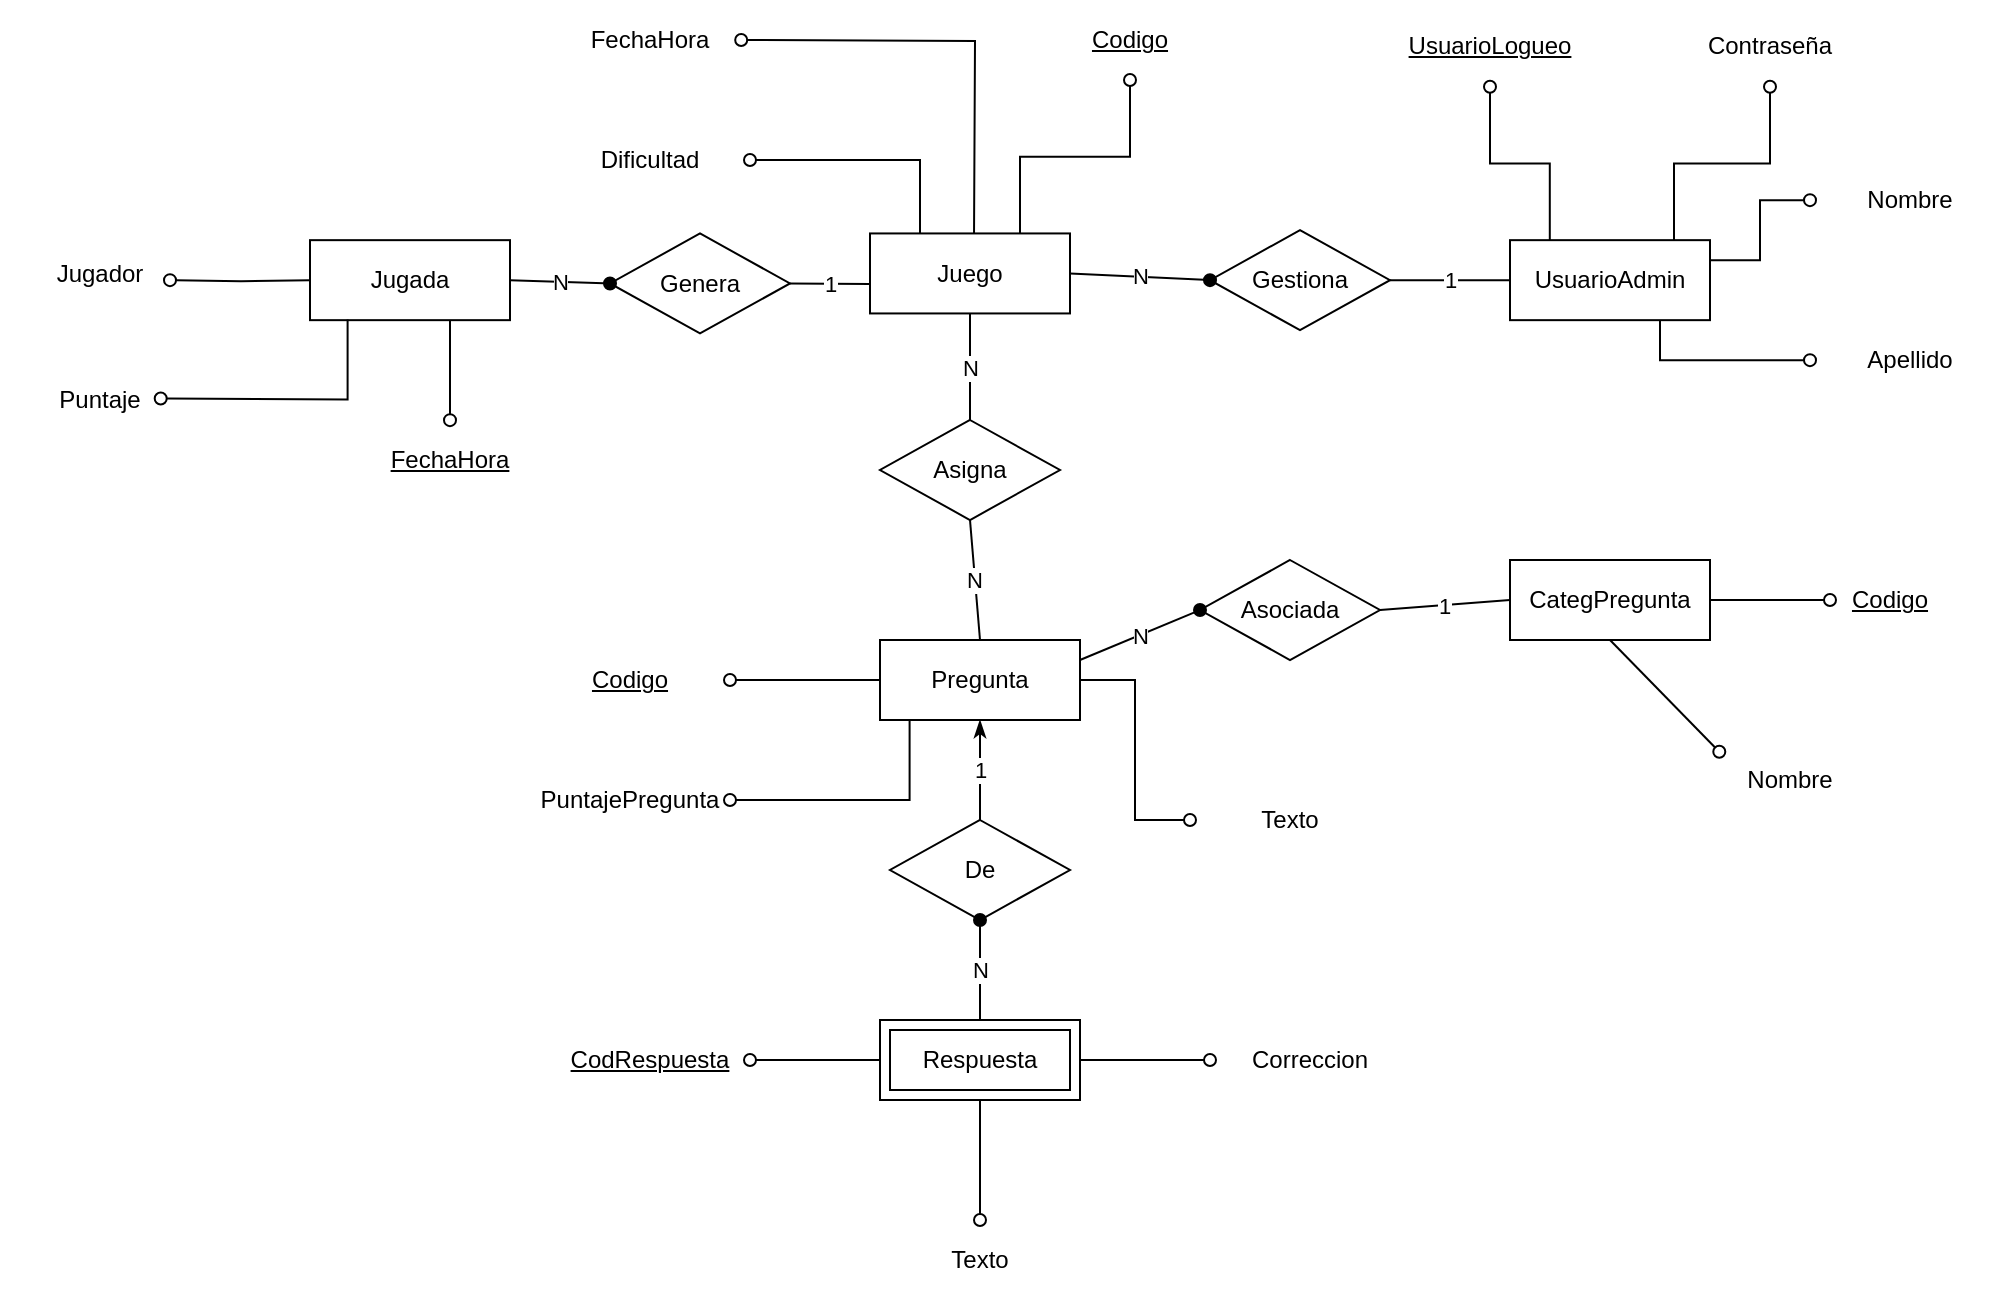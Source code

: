 <mxfile version="14.6.13" type="device" pages="3"><diagram id="tE2kRYCAbbL5_5BwZAU2" name="Página-1"><mxGraphModel dx="1865" dy="607" grid="1" gridSize="10" guides="1" tooltips="1" connect="1" arrows="1" fold="1" page="1" pageScale="1" pageWidth="827" pageHeight="1169" math="0" shadow="0"><root><mxCell id="0"/><mxCell id="1" parent="0"/><mxCell id="6DIUuu33X4s3l57rZ3xM-3" value="Jugada" style="whiteSpace=wrap;html=1;align=center;spacingLeft=0;" parent="1" vertex="1"><mxGeometry x="140" y="160.08" width="100" height="40" as="geometry"/></mxCell><mxCell id="6DIUuu33X4s3l57rZ3xM-4" value="CategPregunta" style="whiteSpace=wrap;html=1;align=center;spacingLeft=0;" parent="1" vertex="1"><mxGeometry x="740" y="320" width="100" height="40" as="geometry"/></mxCell><mxCell id="6DIUuu33X4s3l57rZ3xM-7" value="&lt;u&gt;Codigo&lt;/u&gt;" style="ellipse;whiteSpace=wrap;html=1;align=center;strokeColor=none;spacingLeft=0;" parent="1" vertex="1"><mxGeometry x="500" y="40" width="100" height="40" as="geometry"/></mxCell><mxCell id="6DIUuu33X4s3l57rZ3xM-8" value="FechaHora" style="ellipse;whiteSpace=wrap;html=1;align=center;strokeColor=none;spacingLeft=0;" parent="1" vertex="1"><mxGeometry x="260" y="40" width="100" height="40" as="geometry"/></mxCell><mxCell id="6DIUuu33X4s3l57rZ3xM-9" value="Dificultad" style="ellipse;whiteSpace=wrap;html=1;align=center;strokeColor=none;spacingLeft=0;" parent="1" vertex="1"><mxGeometry x="260" y="100" width="100" height="40" as="geometry"/></mxCell><mxCell id="6DIUuu33X4s3l57rZ3xM-10" style="edgeStyle=orthogonalEdgeStyle;rounded=0;orthogonalLoop=1;jettySize=auto;html=1;exitX=1.056;exitY=0.582;exitDx=0;exitDy=0;startArrow=oval;startFill=0;endArrow=none;endFill=0;spacingLeft=0;exitPerimeter=0;" parent="1" edge="1"><mxGeometry relative="1" as="geometry"><mxPoint x="355.6" y="60.0" as="sourcePoint"/><mxPoint x="472" y="160" as="targetPoint"/></mxGeometry></mxCell><mxCell id="6DIUuu33X4s3l57rZ3xM-11" style="edgeStyle=orthogonalEdgeStyle;rounded=0;orthogonalLoop=1;jettySize=auto;html=1;exitX=1;exitY=0.5;exitDx=0;exitDy=0;startArrow=oval;startFill=0;endArrow=none;endFill=0;spacingLeft=0;entryX=0.25;entryY=0;entryDx=0;entryDy=0;" parent="1" source="6DIUuu33X4s3l57rZ3xM-9" target="6DIUuu33X4s3l57rZ3xM-1" edge="1"><mxGeometry relative="1" as="geometry"><mxPoint x="350" y="96.72" as="sourcePoint"/><mxPoint x="433.4" y="189.44" as="targetPoint"/></mxGeometry></mxCell><mxCell id="6DIUuu33X4s3l57rZ3xM-12" style="edgeStyle=orthogonalEdgeStyle;rounded=0;orthogonalLoop=1;jettySize=auto;html=1;exitX=0.5;exitY=1;exitDx=0;exitDy=0;startArrow=oval;startFill=0;endArrow=none;endFill=0;spacingLeft=0;entryX=0.75;entryY=0;entryDx=0;entryDy=0;" parent="1" source="6DIUuu33X4s3l57rZ3xM-7" target="6DIUuu33X4s3l57rZ3xM-1" edge="1"><mxGeometry relative="1" as="geometry"><mxPoint x="510" y="76.72" as="sourcePoint"/><mxPoint x="643.4" y="199.44" as="targetPoint"/></mxGeometry></mxCell><mxCell id="6DIUuu33X4s3l57rZ3xM-13" value="&lt;u&gt;FechaHora&lt;/u&gt;" style="ellipse;whiteSpace=wrap;html=1;align=center;strokeColor=none;spacingLeft=0;" parent="1" vertex="1"><mxGeometry x="160" y="250.08" width="100" height="40" as="geometry"/></mxCell><mxCell id="6DIUuu33X4s3l57rZ3xM-14" value="Jugador" style="ellipse;whiteSpace=wrap;html=1;align=center;strokeColor=none;spacingLeft=0;" parent="1" vertex="1"><mxGeometry x="-14.64" y="156.72" width="100" height="40" as="geometry"/></mxCell><mxCell id="6DIUuu33X4s3l57rZ3xM-15" style="edgeStyle=orthogonalEdgeStyle;rounded=0;orthogonalLoop=1;jettySize=auto;html=1;exitX=1;exitY=0.5;exitDx=0;exitDy=0;startArrow=oval;startFill=0;endArrow=none;endFill=0;spacingLeft=0;entryX=0;entryY=0.5;entryDx=0;entryDy=0;" parent="1" target="6DIUuu33X4s3l57rZ3xM-3" edge="1"><mxGeometry relative="1" as="geometry"><mxPoint x="70.0" y="180.08" as="sourcePoint"/><mxPoint x="160" y="123.36" as="targetPoint"/></mxGeometry></mxCell><mxCell id="6DIUuu33X4s3l57rZ3xM-16" style="rounded=0;orthogonalLoop=1;jettySize=auto;html=1;exitX=0.5;exitY=0;exitDx=0;exitDy=0;startArrow=oval;startFill=0;endArrow=none;endFill=0;spacingLeft=0;" parent="1" source="6DIUuu33X4s3l57rZ3xM-13" edge="1"><mxGeometry relative="1" as="geometry"><mxPoint x="80.0" y="233.36" as="sourcePoint"/><mxPoint x="210" y="200" as="targetPoint"/></mxGeometry></mxCell><mxCell id="6DIUuu33X4s3l57rZ3xM-17" value="&lt;u&gt;UsuarioLogueo&lt;/u&gt;" style="ellipse;whiteSpace=wrap;html=1;align=center;strokeColor=none;spacingLeft=0;" parent="1" vertex="1"><mxGeometry x="680" y="43.36" width="100" height="40" as="geometry"/></mxCell><mxCell id="6DIUuu33X4s3l57rZ3xM-18" value="Contraseña" style="ellipse;whiteSpace=wrap;html=1;align=center;strokeColor=none;spacingLeft=0;" parent="1" vertex="1"><mxGeometry x="820" y="43.36" width="100" height="40" as="geometry"/></mxCell><mxCell id="6DIUuu33X4s3l57rZ3xM-19" value="Apellido" style="ellipse;whiteSpace=wrap;html=1;align=center;strokeColor=none;spacingLeft=0;" parent="1" vertex="1"><mxGeometry x="890" y="200.08" width="100" height="40" as="geometry"/></mxCell><mxCell id="6DIUuu33X4s3l57rZ3xM-20" value="Nombre" style="ellipse;whiteSpace=wrap;html=1;align=center;strokeColor=none;spacingLeft=0;" parent="1" vertex="1"><mxGeometry x="890" y="120.08" width="100" height="40" as="geometry"/></mxCell><mxCell id="6DIUuu33X4s3l57rZ3xM-21" style="edgeStyle=orthogonalEdgeStyle;rounded=0;orthogonalLoop=1;jettySize=auto;html=1;exitX=0.5;exitY=1;exitDx=0;exitDy=0;entryX=0.199;entryY=0.064;entryDx=0;entryDy=0;startArrow=oval;startFill=0;endArrow=none;endFill=0;spacingLeft=0;entryPerimeter=0;" parent="1" source="6DIUuu33X4s3l57rZ3xM-17" target="6DIUuu33X4s3l57rZ3xM-2" edge="1"><mxGeometry relative="1" as="geometry"><mxPoint x="810" y="113.36" as="sourcePoint"/><mxPoint x="720" y="113.36" as="targetPoint"/></mxGeometry></mxCell><mxCell id="6DIUuu33X4s3l57rZ3xM-22" style="edgeStyle=orthogonalEdgeStyle;rounded=0;orthogonalLoop=1;jettySize=auto;html=1;exitX=0.5;exitY=1;exitDx=0;exitDy=0;entryX=0.82;entryY=0;entryDx=0;entryDy=0;startArrow=oval;startFill=0;endArrow=none;endFill=0;spacingLeft=0;entryPerimeter=0;" parent="1" source="6DIUuu33X4s3l57rZ3xM-18" target="6DIUuu33X4s3l57rZ3xM-2" edge="1"><mxGeometry relative="1" as="geometry"><mxPoint x="820" y="93.36" as="sourcePoint"/><mxPoint x="849.9" y="172.64" as="targetPoint"/></mxGeometry></mxCell><mxCell id="6DIUuu33X4s3l57rZ3xM-23" style="edgeStyle=orthogonalEdgeStyle;rounded=0;orthogonalLoop=1;jettySize=auto;html=1;exitX=0;exitY=0.5;exitDx=0;exitDy=0;entryX=1;entryY=0.25;entryDx=0;entryDy=0;startArrow=oval;startFill=0;endArrow=none;endFill=0;spacingLeft=0;" parent="1" source="6DIUuu33X4s3l57rZ3xM-20" target="6DIUuu33X4s3l57rZ3xM-2" edge="1"><mxGeometry relative="1" as="geometry"><mxPoint x="840" y="223.36" as="sourcePoint"/><mxPoint x="869.9" y="302.64" as="targetPoint"/></mxGeometry></mxCell><mxCell id="6DIUuu33X4s3l57rZ3xM-24" style="edgeStyle=orthogonalEdgeStyle;rounded=0;orthogonalLoop=1;jettySize=auto;html=1;exitX=0;exitY=0.5;exitDx=0;exitDy=0;startArrow=oval;startFill=0;endArrow=none;endFill=0;spacingLeft=0;entryX=0.75;entryY=1;entryDx=0;entryDy=0;" parent="1" source="6DIUuu33X4s3l57rZ3xM-19" target="6DIUuu33X4s3l57rZ3xM-2" edge="1"><mxGeometry relative="1" as="geometry"><mxPoint x="860" y="233.36" as="sourcePoint"/><mxPoint x="840" y="187.36" as="targetPoint"/></mxGeometry></mxCell><mxCell id="6DIUuu33X4s3l57rZ3xM-25" value="Gestiona" style="shape=rhombus;perimeter=rhombusPerimeter;whiteSpace=wrap;html=1;align=center;spacingLeft=0;" parent="1" vertex="1"><mxGeometry x="590" y="155.08" width="90" height="50" as="geometry"/></mxCell><mxCell id="6DIUuu33X4s3l57rZ3xM-26" value="1" style="rounded=0;orthogonalLoop=1;jettySize=auto;html=1;exitX=1;exitY=0.5;exitDx=0;exitDy=0;entryX=0;entryY=0.5;entryDx=0;entryDy=0;startArrow=none;startFill=0;endArrow=none;endFill=0;spacingLeft=0;" parent="1" source="6DIUuu33X4s3l57rZ3xM-25" target="6DIUuu33X4s3l57rZ3xM-2" edge="1"><mxGeometry relative="1" as="geometry"><mxPoint x="690" y="130" as="sourcePoint"/><mxPoint x="790" y="135" as="targetPoint"/></mxGeometry></mxCell><mxCell id="6DIUuu33X4s3l57rZ3xM-27" value="N" style="rounded=0;orthogonalLoop=1;jettySize=auto;html=1;exitX=0;exitY=0.5;exitDx=0;exitDy=0;entryX=1;entryY=0.5;entryDx=0;entryDy=0;startArrow=oval;startFill=1;endArrow=none;endFill=0;spacingLeft=0;" parent="1" source="6DIUuu33X4s3l57rZ3xM-25" target="6DIUuu33X4s3l57rZ3xM-1" edge="1"><mxGeometry relative="1" as="geometry"><mxPoint x="550" y="140" as="sourcePoint"/><mxPoint x="470" y="145" as="targetPoint"/></mxGeometry></mxCell><mxCell id="6DIUuu33X4s3l57rZ3xM-28" value="Respuesta" style="shape=ext;margin=3;double=1;whiteSpace=wrap;html=1;align=center;" parent="1" vertex="1"><mxGeometry x="425" y="550" width="100" height="40" as="geometry"/></mxCell><mxCell id="6DIUuu33X4s3l57rZ3xM-29" value="Puntaje" style="ellipse;whiteSpace=wrap;html=1;align=center;strokeColor=none;spacingLeft=0;" parent="1" vertex="1"><mxGeometry x="-14.64" y="220" width="100" height="40" as="geometry"/></mxCell><mxCell id="6DIUuu33X4s3l57rZ3xM-30" style="edgeStyle=orthogonalEdgeStyle;rounded=0;orthogonalLoop=1;jettySize=auto;html=1;exitX=1;exitY=0;exitDx=0;exitDy=0;startArrow=oval;startFill=0;endArrow=none;endFill=0;spacingLeft=0;entryX=0.188;entryY=0.992;entryDx=0;entryDy=0;entryPerimeter=0;" parent="1" target="6DIUuu33X4s3l57rZ3xM-3" edge="1"><mxGeometry relative="1" as="geometry"><mxPoint x="65.355" y="239.218" as="sourcePoint"/><mxPoint x="170" y="223.36" as="targetPoint"/></mxGeometry></mxCell><mxCell id="6DIUuu33X4s3l57rZ3xM-31" value="De" style="shape=rhombus;perimeter=rhombusPerimeter;whiteSpace=wrap;html=1;align=center;" parent="1" vertex="1"><mxGeometry x="430" y="450" width="90" height="50" as="geometry"/></mxCell><mxCell id="6DIUuu33X4s3l57rZ3xM-32" value="N" style="rounded=0;orthogonalLoop=1;jettySize=auto;html=1;exitX=0.5;exitY=0;exitDx=0;exitDy=0;entryX=0.5;entryY=1;entryDx=0;entryDy=0;startArrow=none;startFill=0;endArrow=oval;endFill=1;" parent="1" source="6DIUuu33X4s3l57rZ3xM-28" target="6DIUuu33X4s3l57rZ3xM-31" edge="1"><mxGeometry relative="1" as="geometry"><mxPoint x="425" y="550" as="sourcePoint"/><mxPoint x="425" y="515" as="targetPoint"/></mxGeometry></mxCell><mxCell id="6DIUuu33X4s3l57rZ3xM-33" value="1" style="rounded=0;orthogonalLoop=1;jettySize=auto;html=1;entryX=0.5;entryY=1;entryDx=0;entryDy=0;startArrow=none;startFill=0;endArrow=classicThin;endFill=1;exitX=0.5;exitY=0;exitDx=0;exitDy=0;" parent="1" source="6DIUuu33X4s3l57rZ3xM-31" target="6DIUuu33X4s3l57rZ3xM-6" edge="1"><mxGeometry relative="1" as="geometry"><mxPoint x="395" y="426.72" as="sourcePoint"/><mxPoint x="395" y="466.72" as="targetPoint"/></mxGeometry></mxCell><mxCell id="6DIUuu33X4s3l57rZ3xM-34" value="Asigna" style="shape=rhombus;perimeter=rhombusPerimeter;whiteSpace=wrap;html=1;align=center;" parent="1" vertex="1"><mxGeometry x="425" y="250" width="90" height="50" as="geometry"/></mxCell><mxCell id="6DIUuu33X4s3l57rZ3xM-35" value="N" style="rounded=0;orthogonalLoop=1;jettySize=auto;html=1;exitX=0.5;exitY=0;exitDx=0;exitDy=0;entryX=0.5;entryY=1;entryDx=0;entryDy=0;startArrow=none;startFill=0;endArrow=none;endFill=0;spacingLeft=0;" parent="1" source="6DIUuu33X4s3l57rZ3xM-34" target="6DIUuu33X4s3l57rZ3xM-1" edge="1"><mxGeometry relative="1" as="geometry"><mxPoint x="560" y="250" as="sourcePoint"/><mxPoint x="620" y="250" as="targetPoint"/></mxGeometry></mxCell><mxCell id="6DIUuu33X4s3l57rZ3xM-36" value="N" style="rounded=0;orthogonalLoop=1;jettySize=auto;html=1;exitX=0.5;exitY=1;exitDx=0;exitDy=0;entryX=0.5;entryY=0;entryDx=0;entryDy=0;startArrow=none;startFill=0;endArrow=none;endFill=0;spacingLeft=0;" parent="1" source="6DIUuu33X4s3l57rZ3xM-34" target="6DIUuu33X4s3l57rZ3xM-6" edge="1"><mxGeometry relative="1" as="geometry"><mxPoint x="570" y="290" as="sourcePoint"/><mxPoint x="500" y="286.64" as="targetPoint"/></mxGeometry></mxCell><mxCell id="6DIUuu33X4s3l57rZ3xM-37" value="&lt;u&gt;Codigo&lt;/u&gt;" style="ellipse;whiteSpace=wrap;html=1;align=center;strokeColor=none;spacingLeft=0;" parent="1" vertex="1"><mxGeometry x="250" y="360" width="100" height="40" as="geometry"/></mxCell><mxCell id="6DIUuu33X4s3l57rZ3xM-38" value="PuntajePregunta" style="ellipse;whiteSpace=wrap;html=1;align=center;strokeColor=none;spacingLeft=0;" parent="1" vertex="1"><mxGeometry x="250" y="420" width="100" height="40" as="geometry"/></mxCell><mxCell id="6DIUuu33X4s3l57rZ3xM-39" value="Texto" style="ellipse;whiteSpace=wrap;html=1;align=center;strokeColor=none;spacingLeft=0;" parent="1" vertex="1"><mxGeometry x="580" y="430" width="100" height="40" as="geometry"/></mxCell><mxCell id="6DIUuu33X4s3l57rZ3xM-40" style="edgeStyle=orthogonalEdgeStyle;rounded=0;orthogonalLoop=1;jettySize=auto;html=1;exitX=1;exitY=0.5;exitDx=0;exitDy=0;startArrow=oval;startFill=0;endArrow=none;endFill=0;spacingLeft=0;entryX=0;entryY=0.5;entryDx=0;entryDy=0;" parent="1" source="6DIUuu33X4s3l57rZ3xM-37" target="6DIUuu33X4s3l57rZ3xM-6" edge="1"><mxGeometry relative="1" as="geometry"><mxPoint x="370" y="410" as="sourcePoint"/><mxPoint x="440" y="410" as="targetPoint"/></mxGeometry></mxCell><mxCell id="6DIUuu33X4s3l57rZ3xM-41" style="edgeStyle=orthogonalEdgeStyle;rounded=0;orthogonalLoop=1;jettySize=auto;html=1;exitX=1;exitY=0.5;exitDx=0;exitDy=0;startArrow=oval;startFill=0;endArrow=none;endFill=0;spacingLeft=0;entryX=0.148;entryY=0.95;entryDx=0;entryDy=0;entryPerimeter=0;" parent="1" source="6DIUuu33X4s3l57rZ3xM-38" target="6DIUuu33X4s3l57rZ3xM-6" edge="1"><mxGeometry relative="1" as="geometry"><mxPoint x="370" y="440" as="sourcePoint"/><mxPoint x="441" y="403" as="targetPoint"/></mxGeometry></mxCell><mxCell id="6DIUuu33X4s3l57rZ3xM-6" value="Pregunta" style="whiteSpace=wrap;html=1;align=center;spacingLeft=0;" parent="1" vertex="1"><mxGeometry x="425" y="360" width="100" height="40" as="geometry"/></mxCell><mxCell id="6DIUuu33X4s3l57rZ3xM-42" style="edgeStyle=orthogonalEdgeStyle;rounded=0;orthogonalLoop=1;jettySize=auto;html=1;exitX=0;exitY=0.5;exitDx=0;exitDy=0;startArrow=oval;startFill=0;endArrow=none;endFill=0;spacingLeft=0;entryX=1;entryY=0.5;entryDx=0;entryDy=0;" parent="1" source="6DIUuu33X4s3l57rZ3xM-39" target="6DIUuu33X4s3l57rZ3xM-6" edge="1"><mxGeometry relative="1" as="geometry"><mxPoint x="560" y="420" as="sourcePoint"/><mxPoint x="645" y="390" as="targetPoint"/></mxGeometry></mxCell><mxCell id="6DIUuu33X4s3l57rZ3xM-43" value="&lt;u&gt;CodRespuesta&lt;/u&gt;" style="ellipse;whiteSpace=wrap;html=1;align=center;strokeColor=none;spacingLeft=0;" parent="1" vertex="1"><mxGeometry x="260" y="550" width="100" height="40" as="geometry"/></mxCell><mxCell id="6DIUuu33X4s3l57rZ3xM-44" value="Texto" style="ellipse;whiteSpace=wrap;html=1;align=center;strokeColor=none;spacingLeft=0;" parent="1" vertex="1"><mxGeometry x="425" y="650" width="100" height="40" as="geometry"/></mxCell><mxCell id="6DIUuu33X4s3l57rZ3xM-45" value="Correccion" style="ellipse;whiteSpace=wrap;html=1;align=center;strokeColor=none;spacingLeft=0;" parent="1" vertex="1"><mxGeometry x="590" y="550" width="100" height="40" as="geometry"/></mxCell><mxCell id="6DIUuu33X4s3l57rZ3xM-46" style="edgeStyle=orthogonalEdgeStyle;rounded=0;orthogonalLoop=1;jettySize=auto;html=1;exitX=1;exitY=0.5;exitDx=0;exitDy=0;startArrow=oval;startFill=0;endArrow=none;endFill=0;spacingLeft=0;entryX=0;entryY=0.5;entryDx=0;entryDy=0;" parent="1" source="6DIUuu33X4s3l57rZ3xM-43" target="6DIUuu33X4s3l57rZ3xM-28" edge="1"><mxGeometry relative="1" as="geometry"><mxPoint x="310" y="660" as="sourcePoint"/><mxPoint x="255" y="590" as="targetPoint"/></mxGeometry></mxCell><mxCell id="6DIUuu33X4s3l57rZ3xM-47" style="edgeStyle=orthogonalEdgeStyle;rounded=0;orthogonalLoop=1;jettySize=auto;html=1;exitX=0;exitY=0.5;exitDx=0;exitDy=0;startArrow=oval;startFill=0;endArrow=none;endFill=0;spacingLeft=0;entryX=1;entryY=0.5;entryDx=0;entryDy=0;" parent="1" source="6DIUuu33X4s3l57rZ3xM-45" target="6DIUuu33X4s3l57rZ3xM-28" edge="1"><mxGeometry relative="1" as="geometry"><mxPoint x="610" y="650" as="sourcePoint"/><mxPoint x="555" y="580" as="targetPoint"/></mxGeometry></mxCell><mxCell id="6DIUuu33X4s3l57rZ3xM-48" style="rounded=0;orthogonalLoop=1;jettySize=auto;html=1;exitX=0.5;exitY=0;exitDx=0;exitDy=0;startArrow=oval;startFill=0;endArrow=none;endFill=0;spacingLeft=0;entryX=0.5;entryY=1;entryDx=0;entryDy=0;" parent="1" source="6DIUuu33X4s3l57rZ3xM-44" target="6DIUuu33X4s3l57rZ3xM-28" edge="1"><mxGeometry relative="1" as="geometry"><mxPoint x="580" y="670" as="sourcePoint"/><mxPoint x="525" y="600" as="targetPoint"/></mxGeometry></mxCell><mxCell id="6DIUuu33X4s3l57rZ3xM-49" value="&lt;u&gt;Codigo&lt;/u&gt;" style="ellipse;whiteSpace=wrap;html=1;align=center;strokeColor=none;spacingLeft=0;" parent="1" vertex="1"><mxGeometry x="880" y="320" width="100" height="40" as="geometry"/></mxCell><mxCell id="6DIUuu33X4s3l57rZ3xM-50" value="Nombre" style="ellipse;whiteSpace=wrap;html=1;align=center;strokeColor=none;spacingLeft=0;" parent="1" vertex="1"><mxGeometry x="830" y="410" width="100" height="40" as="geometry"/></mxCell><mxCell id="6DIUuu33X4s3l57rZ3xM-51" style="rounded=0;orthogonalLoop=1;jettySize=auto;html=1;exitX=0;exitY=0.5;exitDx=0;exitDy=0;startArrow=oval;startFill=0;endArrow=none;endFill=0;spacingLeft=0;entryX=1;entryY=0.5;entryDx=0;entryDy=0;" parent="1" target="6DIUuu33X4s3l57rZ3xM-4" edge="1"><mxGeometry relative="1" as="geometry"><mxPoint x="900" y="340" as="sourcePoint"/><mxPoint x="795" y="290" as="targetPoint"/></mxGeometry></mxCell><mxCell id="6DIUuu33X4s3l57rZ3xM-52" style="rounded=0;orthogonalLoop=1;jettySize=auto;html=1;exitX=0;exitY=0;exitDx=0;exitDy=0;startArrow=oval;startFill=0;endArrow=none;endFill=0;spacingLeft=0;entryX=0.5;entryY=1;entryDx=0;entryDy=0;" parent="1" source="6DIUuu33X4s3l57rZ3xM-50" target="6DIUuu33X4s3l57rZ3xM-4" edge="1"><mxGeometry relative="1" as="geometry"><mxPoint x="810" y="390" as="sourcePoint"/><mxPoint x="750" y="390" as="targetPoint"/></mxGeometry></mxCell><mxCell id="6DIUuu33X4s3l57rZ3xM-53" value="Asociada" style="shape=rhombus;perimeter=rhombusPerimeter;whiteSpace=wrap;html=1;align=center;" parent="1" vertex="1"><mxGeometry x="585" y="320" width="90" height="50" as="geometry"/></mxCell><mxCell id="6DIUuu33X4s3l57rZ3xM-54" value="1" style="rounded=0;orthogonalLoop=1;jettySize=auto;html=1;exitX=1;exitY=0.5;exitDx=0;exitDy=0;entryX=0;entryY=0.5;entryDx=0;entryDy=0;startArrow=none;startFill=0;endArrow=none;endFill=0;spacingLeft=0;" parent="1" source="6DIUuu33X4s3l57rZ3xM-53" target="6DIUuu33X4s3l57rZ3xM-4" edge="1"><mxGeometry relative="1" as="geometry"><mxPoint x="690" y="290" as="sourcePoint"/><mxPoint x="750" y="290" as="targetPoint"/></mxGeometry></mxCell><mxCell id="6DIUuu33X4s3l57rZ3xM-55" value="N" style="rounded=0;orthogonalLoop=1;jettySize=auto;html=1;exitX=0;exitY=0.5;exitDx=0;exitDy=0;entryX=1;entryY=0.25;entryDx=0;entryDy=0;startArrow=oval;startFill=1;endArrow=none;endFill=0;spacingLeft=0;" parent="1" source="6DIUuu33X4s3l57rZ3xM-53" target="6DIUuu33X4s3l57rZ3xM-6" edge="1"><mxGeometry relative="1" as="geometry"><mxPoint x="540" y="320" as="sourcePoint"/><mxPoint x="470" y="316.64" as="targetPoint"/></mxGeometry></mxCell><mxCell id="6DIUuu33X4s3l57rZ3xM-2" value="UsuarioAdmin" style="whiteSpace=wrap;html=1;align=center;spacingLeft=0;" parent="1" vertex="1"><mxGeometry x="740" y="160.08" width="100" height="40" as="geometry"/></mxCell><mxCell id="6DIUuu33X4s3l57rZ3xM-1" value="Juego" style="whiteSpace=wrap;html=1;align=center;spacingLeft=0;" parent="1" vertex="1"><mxGeometry x="420" y="156.72" width="100" height="40" as="geometry"/></mxCell><mxCell id="56qdAk-wrM2Tz6GxfdCK-1" value="Genera" style="shape=rhombus;perimeter=rhombusPerimeter;whiteSpace=wrap;html=1;align=center;" parent="1" vertex="1"><mxGeometry x="290" y="156.72" width="90" height="50" as="geometry"/></mxCell><mxCell id="56qdAk-wrM2Tz6GxfdCK-2" value="N" style="rounded=0;orthogonalLoop=1;jettySize=auto;html=1;exitX=0;exitY=0.5;exitDx=0;exitDy=0;entryX=1;entryY=0.5;entryDx=0;entryDy=0;startArrow=oval;startFill=1;endArrow=none;endFill=0;spacingLeft=0;" parent="1" source="56qdAk-wrM2Tz6GxfdCK-1" target="6DIUuu33X4s3l57rZ3xM-3" edge="1"><mxGeometry relative="1" as="geometry"><mxPoint x="310" y="250" as="sourcePoint"/><mxPoint x="240" y="246.64" as="targetPoint"/></mxGeometry></mxCell><mxCell id="56qdAk-wrM2Tz6GxfdCK-3" value="1" style="rounded=0;orthogonalLoop=1;jettySize=auto;html=1;exitX=1;exitY=0.5;exitDx=0;exitDy=0;startArrow=none;startFill=0;endArrow=none;endFill=0;spacingLeft=0;" parent="1" source="56qdAk-wrM2Tz6GxfdCK-1" edge="1"><mxGeometry relative="1" as="geometry"><mxPoint x="330" y="250" as="sourcePoint"/><mxPoint x="420" y="182" as="targetPoint"/></mxGeometry></mxCell></root></mxGraphModel></diagram><diagram id="e3IFjHNJQtqZEoWGhGnv" name="RNE"><mxGraphModel dx="830" dy="486" grid="1" gridSize="10" guides="1" tooltips="1" connect="1" arrows="1" fold="1" page="1" pageScale="1" pageWidth="827" pageHeight="1169" math="0" shadow="0"><root><mxCell id="it_SghiUeMBjXaxtBlhE-0"/><mxCell id="it_SghiUeMBjXaxtBlhE-1" parent="it_SghiUeMBjXaxtBlhE-0"/><mxCell id="it_SghiUeMBjXaxtBlhE-2" value="&lt;font size=&quot;1&quot;&gt;&lt;b style=&quot;font-size: 14px&quot;&gt;RNE:&lt;/b&gt;&lt;/font&gt;" style="text;html=1;strokeColor=none;fillColor=none;align=center;verticalAlign=middle;whiteSpace=wrap;rounded=0;fontSize=13;" parent="it_SghiUeMBjXaxtBlhE-1" vertex="1"><mxGeometry x="210" y="240" width="40" height="20" as="geometry"/></mxCell><mxCell id="it_SghiUeMBjXaxtBlhE-3" value="&#10;01 - Fecha y hora de generada una Jugada debe ser automático en el momento de crearla.&#10;02 - Juego debe tener código autogenerado por el sistema.&#10;03 - Fecha y hora de generado un Juego debe ser automático en el momento de crearlo.&#10;04 - Tipo de dificultad de Juego debe ser: fácil, medio o difícil.&#10;05 - Código de Pregunta debe ser alfanumérico de 5 de largo.&#10;06 - Puntaje de Pregunta debe ser de 1 a 10.&#10;07 - Respuesta debe tener código autogenerado por el sistema.&#10;08 - Código de Categoría debe ser compuesto por 4 letras." style="text;strokeColor=none;fillColor=none;spacingLeft=4;spacingRight=4;overflow=hidden;rotatable=0;points=[[0,0.5],[1,0.5]];portConstraint=eastwest;fontSize=12;" parent="it_SghiUeMBjXaxtBlhE-1" vertex="1"><mxGeometry x="210" y="240" width="510" height="130" as="geometry"/></mxCell></root></mxGraphModel></diagram><diagram id="TiQmDQiSeborAZz5UxUT" name="Pasaje a tablas"><mxGraphModel dx="1038" dy="607" grid="1" gridSize="10" guides="1" tooltips="1" connect="1" arrows="1" fold="1" page="1" pageScale="1" pageWidth="827" pageHeight="1169" math="0" shadow="0"><root><mxCell id="8xLssl0m_YOtr2G7eumD-0"/><mxCell id="8xLssl0m_YOtr2G7eumD-1" parent="8xLssl0m_YOtr2G7eumD-0"/><mxCell id="Pt1UlQnKwd_qQ98IXLhF-0" value="&lt;div style=&quot;text-align: left&quot;&gt;&lt;span&gt;UsuarioAdmin (&lt;u&gt;UsuarioLogueo&lt;/u&gt;, Contrasena, Nombre, Apellido)&lt;/span&gt;&lt;br&gt;&lt;/div&gt;&lt;div style=&quot;text-align: left&quot;&gt;&lt;span&gt;&lt;br&gt;&lt;/span&gt;&lt;/div&gt;&lt;div style=&quot;text-align: left&quot;&gt;CategoriaPregunta (&lt;u&gt;Codigo&lt;/u&gt;, Nombre)&lt;span&gt;&lt;br&gt;&lt;/span&gt;&lt;/div&gt;&lt;div style=&quot;text-align: left&quot;&gt;&lt;span&gt;&lt;br&gt;&lt;/span&gt;&lt;/div&gt;&lt;div style=&quot;text-align: left&quot;&gt;&lt;div&gt;Juego (&lt;u&gt;Codigo&lt;/u&gt;, Dificultad, FechaHora, UsuarioLogueo)&lt;/div&gt;&lt;div&gt;&amp;nbsp; &amp;nbsp; &amp;nbsp; &amp;nbsp; &amp;nbsp; &amp;nbsp; &amp;nbsp; &amp;nbsp; &amp;nbsp; &amp;nbsp; &amp;nbsp; &amp;nbsp; &amp;nbsp; &amp;nbsp; &amp;nbsp; &amp;nbsp;&amp;nbsp;&lt;b&gt;FK UsuarioLogueo -&amp;gt; UsuarioAdmin&lt;/b&gt;&lt;/div&gt;&lt;/div&gt;&lt;div style=&quot;text-align: left&quot;&gt;&lt;span&gt;&lt;br&gt;&lt;/span&gt;&lt;/div&gt;&lt;div style=&quot;text-align: left&quot;&gt;Pregunta (&lt;u&gt;Codigo&lt;/u&gt;, PuntajePregunta, Texto, CategPregunta)&lt;span&gt;&amp;nbsp; &amp;nbsp; &amp;nbsp; &amp;nbsp; &amp;nbsp; &amp;nbsp; &amp;nbsp; &amp;nbsp; &amp;nbsp; &amp;nbsp; &amp;nbsp; &amp;nbsp; &amp;nbsp; &amp;nbsp; &amp;nbsp; &amp;nbsp;&lt;/span&gt;&lt;/div&gt;&lt;div style=&quot;text-align: left&quot;&gt;&amp;nbsp; &amp;nbsp; &amp;nbsp; &amp;nbsp; &amp;nbsp; &amp;nbsp; &amp;nbsp; &amp;nbsp; &amp;nbsp; &amp;nbsp; &amp;nbsp; &amp;nbsp; &amp;nbsp; &amp;nbsp; &amp;nbsp; &amp;nbsp; &lt;b&gt;FK CategPregunta -&amp;gt; CategoriaPregunta&lt;/b&gt;&lt;/div&gt;&lt;div style=&quot;text-align: left&quot;&gt;&lt;br&gt;&lt;/div&gt;&lt;div style=&quot;text-align: left&quot;&gt;Respuesta (&lt;u&gt;CodRespuesta&lt;/u&gt;,&amp;nbsp;&lt;u&gt;Codigo&lt;/u&gt;, Texto, Correccion)&lt;/div&gt;&lt;div style=&quot;text-align: left&quot;&gt;&amp;nbsp; &amp;nbsp; &amp;nbsp; &amp;nbsp; &amp;nbsp; &amp;nbsp; &amp;nbsp; &amp;nbsp; &amp;nbsp; &amp;nbsp; &amp;nbsp; &amp;nbsp; &amp;nbsp; &amp;nbsp; &amp;nbsp; &amp;nbsp; &lt;b&gt;FK Codigo -&amp;gt; Pregunta&lt;/b&gt;&lt;b&gt;&amp;nbsp; &amp;nbsp; &amp;nbsp; &amp;nbsp; &amp;nbsp; &amp;nbsp; &amp;nbsp; &amp;nbsp; &amp;nbsp; &amp;nbsp; &amp;nbsp; &amp;nbsp; &amp;nbsp; &amp;nbsp; &amp;nbsp; &amp;nbsp;&amp;nbsp;&lt;/b&gt;&lt;b&gt;&amp;nbsp; &amp;nbsp; &amp;nbsp; &amp;nbsp; &amp;nbsp; &amp;nbsp; &amp;nbsp; &amp;nbsp; &amp;nbsp; &amp;nbsp; &amp;nbsp; &amp;nbsp; &amp;nbsp; &amp;nbsp;&lt;/b&gt;&lt;/div&gt;&lt;div style=&quot;text-align: left&quot;&gt;&lt;b&gt;&amp;nbsp; &amp;nbsp; &amp;nbsp; &amp;nbsp; &amp;nbsp; &amp;nbsp; &amp;nbsp; &amp;nbsp; &amp;nbsp; &amp;nbsp; &amp;nbsp; &amp;nbsp; &amp;nbsp; &amp;nbsp; &amp;nbsp; &amp;nbsp;&amp;nbsp;&lt;/b&gt;&lt;/div&gt;&lt;div style=&quot;text-align: left&quot;&gt;Asigna (&lt;u&gt;CodJuego&lt;/u&gt;, &lt;u&gt;CodPregunta&lt;/u&gt;)&lt;/div&gt;&lt;div style=&quot;text-align: left&quot;&gt;&amp;nbsp; &amp;nbsp; &amp;nbsp; &amp;nbsp; &amp;nbsp; &amp;nbsp; &amp;nbsp; &amp;nbsp; &amp;nbsp; &amp;nbsp; &amp;nbsp; &amp;nbsp; &amp;nbsp; &amp;nbsp; &amp;nbsp; &amp;nbsp; &lt;b&gt;FK&lt;/b&gt;&amp;nbsp;&lt;b&gt;CodPregunta&amp;nbsp;-&amp;gt; Pregunta&lt;/b&gt;&lt;/div&gt;&lt;div style=&quot;text-align: left&quot;&gt;&lt;b&gt;&amp;nbsp; &amp;nbsp; &amp;nbsp; &amp;nbsp; &amp;nbsp; &amp;nbsp; &amp;nbsp; &amp;nbsp; &amp;nbsp; &amp;nbsp; &amp;nbsp; &amp;nbsp; &amp;nbsp; &amp;nbsp; &amp;nbsp; &amp;nbsp; FK CodJuego -&amp;gt; Juego&lt;/b&gt;&lt;/div&gt;&lt;div style=&quot;text-align: left&quot;&gt;&lt;b&gt;&lt;br&gt;&lt;/b&gt;&lt;/div&gt;&lt;div style=&quot;text-align: left&quot;&gt;Jugada (&lt;u&gt;FechaHora&lt;/u&gt;, Juego, Jugador, Puntaje)&lt;/div&gt;&lt;div style=&quot;text-align: left&quot;&gt;&lt;b&gt;&amp;nbsp; &amp;nbsp; &amp;nbsp; &amp;nbsp; &amp;nbsp; &amp;nbsp; &amp;nbsp; &amp;nbsp; &amp;nbsp; &amp;nbsp; &amp;nbsp; &amp;nbsp; &amp;nbsp; &amp;nbsp; &amp;nbsp; &amp;nbsp; FK Juego -&amp;gt; Juego&lt;/b&gt;&lt;br&gt;&lt;/div&gt;&lt;b style=&quot;text-align: left&quot;&gt;&lt;br&gt;&lt;/b&gt;" style="text;html=1;align=center;verticalAlign=middle;resizable=0;points=[];autosize=1;spacing=2;spacingTop=0;spacingBottom=6;" parent="8xLssl0m_YOtr2G7eumD-1" vertex="1"><mxGeometry x="210" y="160" width="450" height="290" as="geometry"/></mxCell><mxCell id="Pt1UlQnKwd_qQ98IXLhF-1" value="&lt;font style=&quot;font-size: 16px&quot;&gt;&lt;b&gt;Pasaje a Tablas:&lt;/b&gt;&lt;/font&gt;" style="text;html=1;strokeColor=none;fillColor=none;align=center;verticalAlign=middle;whiteSpace=wrap;rounded=0;" parent="8xLssl0m_YOtr2G7eumD-1" vertex="1"><mxGeometry x="200" y="120" width="170" height="20" as="geometry"/></mxCell></root></mxGraphModel></diagram></mxfile>